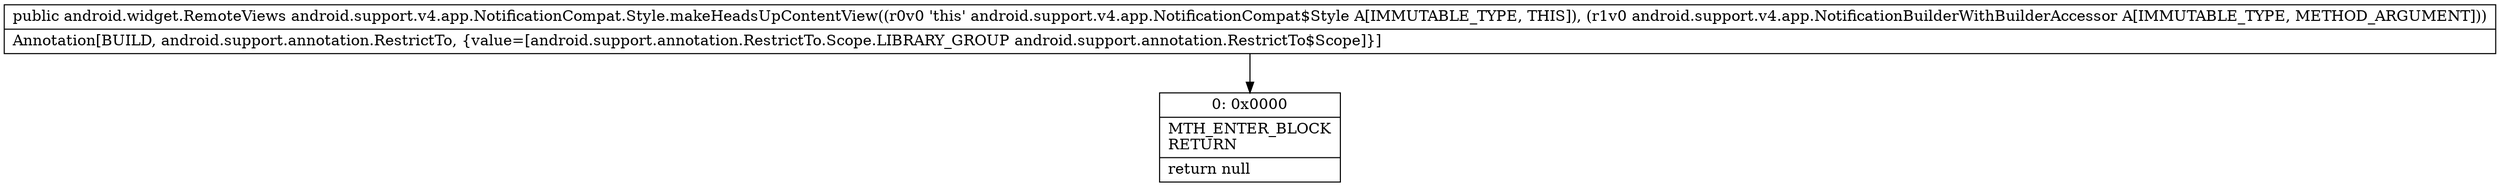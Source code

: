 digraph "CFG forandroid.support.v4.app.NotificationCompat.Style.makeHeadsUpContentView(Landroid\/support\/v4\/app\/NotificationBuilderWithBuilderAccessor;)Landroid\/widget\/RemoteViews;" {
Node_0 [shape=record,label="{0\:\ 0x0000|MTH_ENTER_BLOCK\lRETURN\l|return null\l}"];
MethodNode[shape=record,label="{public android.widget.RemoteViews android.support.v4.app.NotificationCompat.Style.makeHeadsUpContentView((r0v0 'this' android.support.v4.app.NotificationCompat$Style A[IMMUTABLE_TYPE, THIS]), (r1v0 android.support.v4.app.NotificationBuilderWithBuilderAccessor A[IMMUTABLE_TYPE, METHOD_ARGUMENT]))  | Annotation[BUILD, android.support.annotation.RestrictTo, \{value=[android.support.annotation.RestrictTo.Scope.LIBRARY_GROUP android.support.annotation.RestrictTo$Scope]\}]\l}"];
MethodNode -> Node_0;
}

